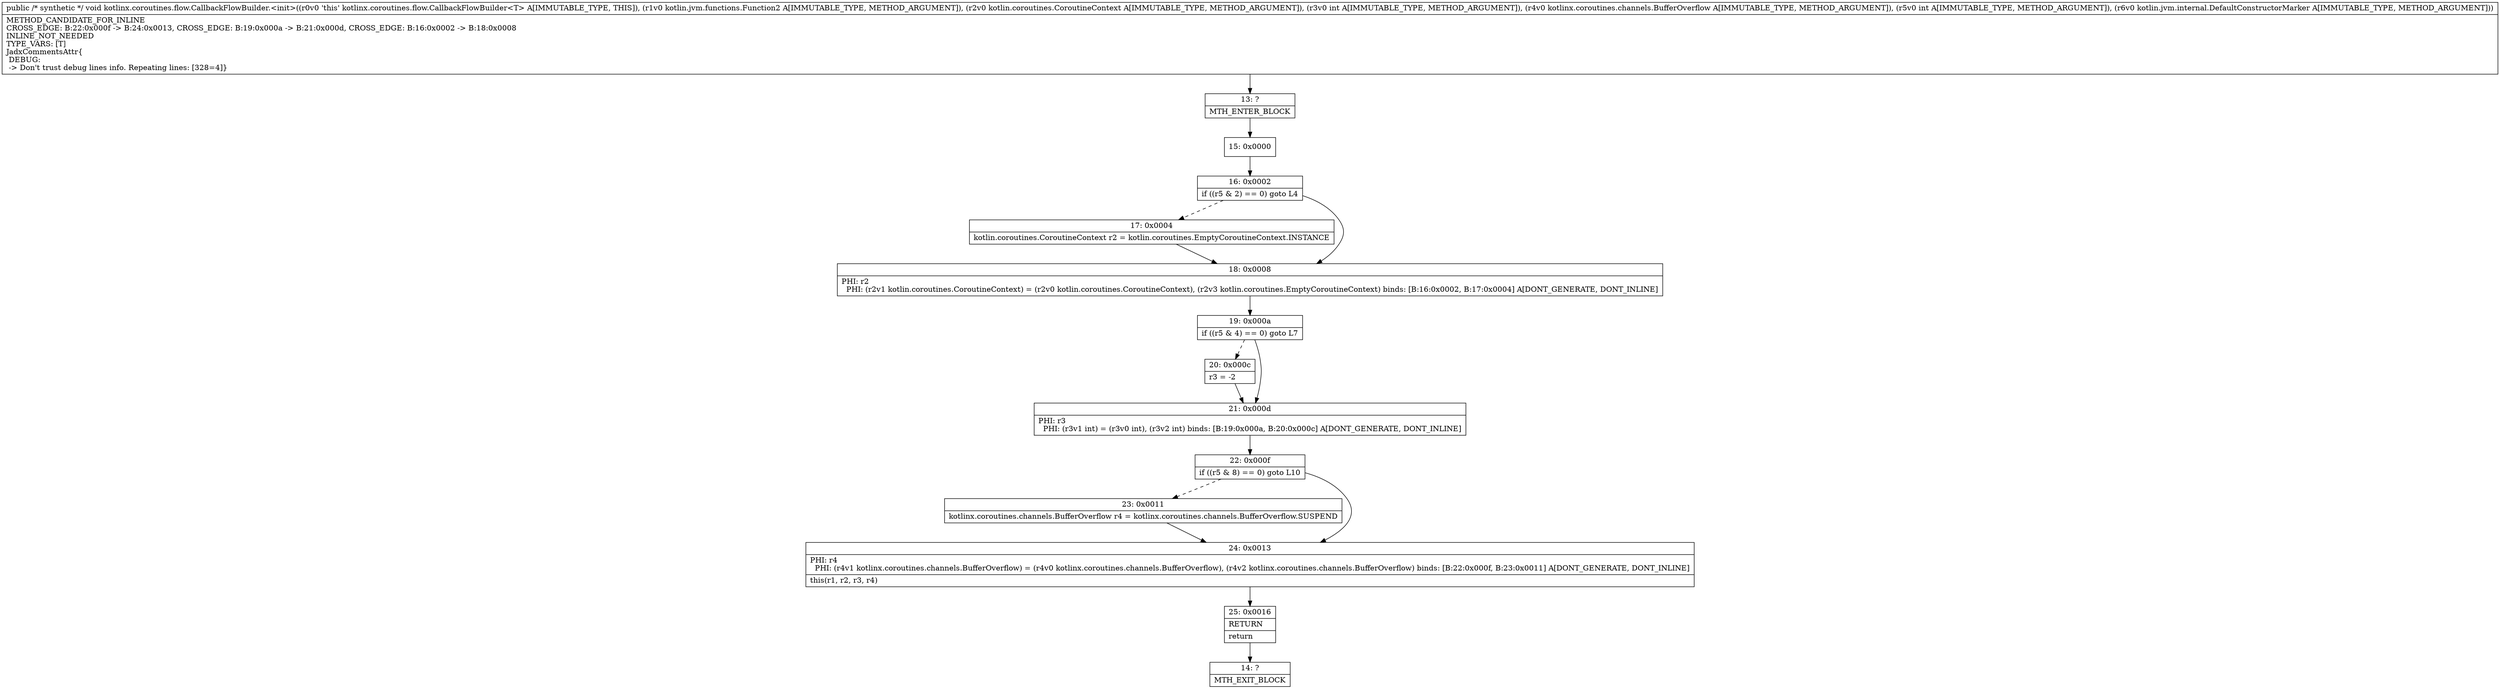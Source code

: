 digraph "CFG forkotlinx.coroutines.flow.CallbackFlowBuilder.\<init\>(Lkotlin\/jvm\/functions\/Function2;Lkotlin\/coroutines\/CoroutineContext;ILkotlinx\/coroutines\/channels\/BufferOverflow;ILkotlin\/jvm\/internal\/DefaultConstructorMarker;)V" {
Node_13 [shape=record,label="{13\:\ ?|MTH_ENTER_BLOCK\l}"];
Node_15 [shape=record,label="{15\:\ 0x0000}"];
Node_16 [shape=record,label="{16\:\ 0x0002|if ((r5 & 2) == 0) goto L4\l}"];
Node_17 [shape=record,label="{17\:\ 0x0004|kotlin.coroutines.CoroutineContext r2 = kotlin.coroutines.EmptyCoroutineContext.INSTANCE\l}"];
Node_18 [shape=record,label="{18\:\ 0x0008|PHI: r2 \l  PHI: (r2v1 kotlin.coroutines.CoroutineContext) = (r2v0 kotlin.coroutines.CoroutineContext), (r2v3 kotlin.coroutines.EmptyCoroutineContext) binds: [B:16:0x0002, B:17:0x0004] A[DONT_GENERATE, DONT_INLINE]\l}"];
Node_19 [shape=record,label="{19\:\ 0x000a|if ((r5 & 4) == 0) goto L7\l}"];
Node_20 [shape=record,label="{20\:\ 0x000c|r3 = \-2\l}"];
Node_21 [shape=record,label="{21\:\ 0x000d|PHI: r3 \l  PHI: (r3v1 int) = (r3v0 int), (r3v2 int) binds: [B:19:0x000a, B:20:0x000c] A[DONT_GENERATE, DONT_INLINE]\l}"];
Node_22 [shape=record,label="{22\:\ 0x000f|if ((r5 & 8) == 0) goto L10\l}"];
Node_23 [shape=record,label="{23\:\ 0x0011|kotlinx.coroutines.channels.BufferOverflow r4 = kotlinx.coroutines.channels.BufferOverflow.SUSPEND\l}"];
Node_24 [shape=record,label="{24\:\ 0x0013|PHI: r4 \l  PHI: (r4v1 kotlinx.coroutines.channels.BufferOverflow) = (r4v0 kotlinx.coroutines.channels.BufferOverflow), (r4v2 kotlinx.coroutines.channels.BufferOverflow) binds: [B:22:0x000f, B:23:0x0011] A[DONT_GENERATE, DONT_INLINE]\l|this(r1, r2, r3, r4)\l}"];
Node_25 [shape=record,label="{25\:\ 0x0016|RETURN\l|return\l}"];
Node_14 [shape=record,label="{14\:\ ?|MTH_EXIT_BLOCK\l}"];
MethodNode[shape=record,label="{public \/* synthetic *\/ void kotlinx.coroutines.flow.CallbackFlowBuilder.\<init\>((r0v0 'this' kotlinx.coroutines.flow.CallbackFlowBuilder\<T\> A[IMMUTABLE_TYPE, THIS]), (r1v0 kotlin.jvm.functions.Function2 A[IMMUTABLE_TYPE, METHOD_ARGUMENT]), (r2v0 kotlin.coroutines.CoroutineContext A[IMMUTABLE_TYPE, METHOD_ARGUMENT]), (r3v0 int A[IMMUTABLE_TYPE, METHOD_ARGUMENT]), (r4v0 kotlinx.coroutines.channels.BufferOverflow A[IMMUTABLE_TYPE, METHOD_ARGUMENT]), (r5v0 int A[IMMUTABLE_TYPE, METHOD_ARGUMENT]), (r6v0 kotlin.jvm.internal.DefaultConstructorMarker A[IMMUTABLE_TYPE, METHOD_ARGUMENT]))  | METHOD_CANDIDATE_FOR_INLINE\lCROSS_EDGE: B:22:0x000f \-\> B:24:0x0013, CROSS_EDGE: B:19:0x000a \-\> B:21:0x000d, CROSS_EDGE: B:16:0x0002 \-\> B:18:0x0008\lINLINE_NOT_NEEDED\lTYPE_VARS: [T]\lJadxCommentsAttr\{\l DEBUG: \l \-\> Don't trust debug lines info. Repeating lines: [328=4]\}\l}"];
MethodNode -> Node_13;Node_13 -> Node_15;
Node_15 -> Node_16;
Node_16 -> Node_17[style=dashed];
Node_16 -> Node_18;
Node_17 -> Node_18;
Node_18 -> Node_19;
Node_19 -> Node_20[style=dashed];
Node_19 -> Node_21;
Node_20 -> Node_21;
Node_21 -> Node_22;
Node_22 -> Node_23[style=dashed];
Node_22 -> Node_24;
Node_23 -> Node_24;
Node_24 -> Node_25;
Node_25 -> Node_14;
}

